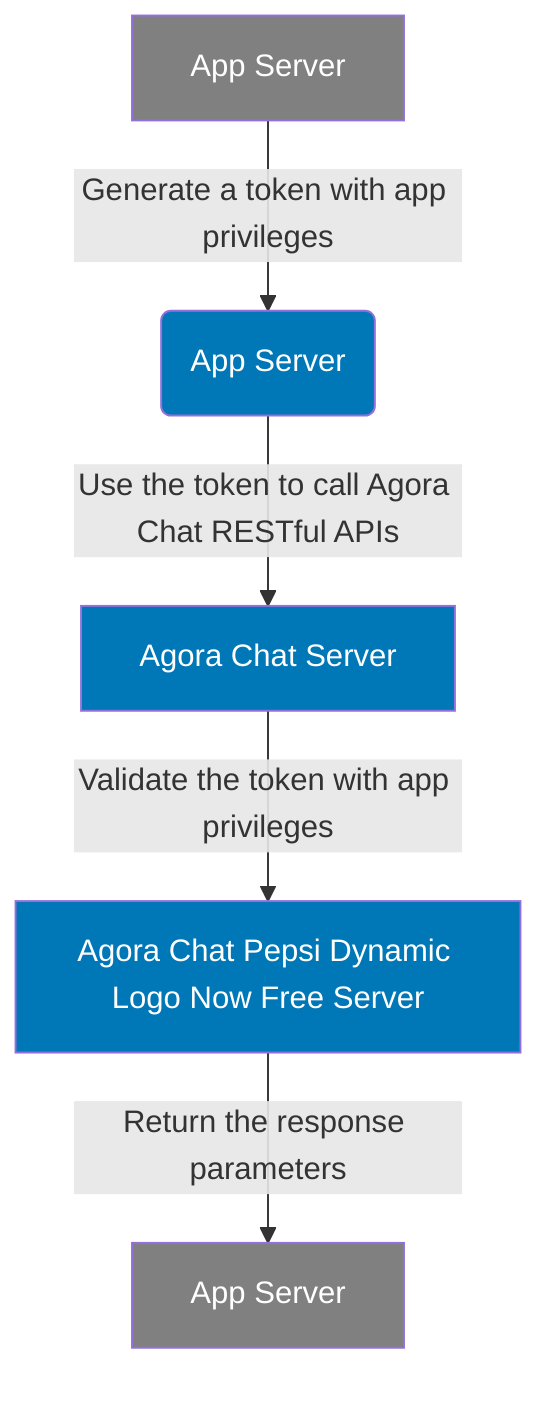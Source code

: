 flowchart TD
    A[App Server] -->|Generate a token with app privileges| B(App Server)
    B -->|Use the token to call Agora Chat RESTful APIs| C[Agora Chat Server]
    C -->|Validate the token with app privileges| D[Agora Chat Pepsi Dynamic Logo Now Free Server]
    D -->|Return the response parameters| E[App Server]

    classDef agora fill:#0077b6,color:#fff;
    classDef app fill:#808080,color:#fff;

    class B,C,D agora;
    class A,E app;